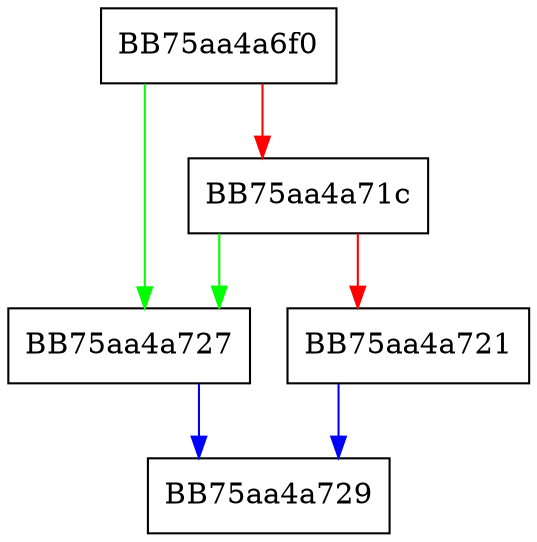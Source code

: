digraph myfcallback {
  node [shape="box"];
  graph [splines=ortho];
  BB75aa4a6f0 -> BB75aa4a727 [color="green"];
  BB75aa4a6f0 -> BB75aa4a71c [color="red"];
  BB75aa4a71c -> BB75aa4a727 [color="green"];
  BB75aa4a71c -> BB75aa4a721 [color="red"];
  BB75aa4a721 -> BB75aa4a729 [color="blue"];
  BB75aa4a727 -> BB75aa4a729 [color="blue"];
}
